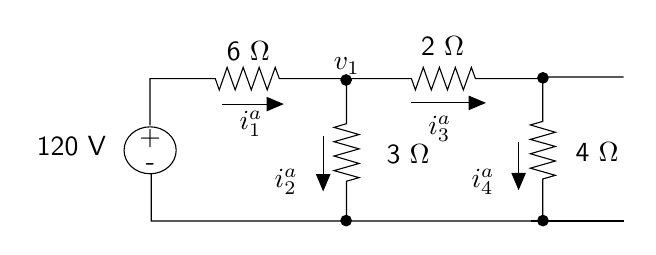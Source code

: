 \begin{tikzpicture}[y=-1cm]
\sf
\draw[black] (7.516,3.409) -- (6.489,3.409) -- (6.489,3.973) -- (6.331,4.018) -- (6.649,4.111) -- (6.331,4.202) -- (6.649,4.291) -- (6.331,4.384) -- (6.649,4.476) -- (6.331,4.567) -- (6.649,4.658) -- (6.489,4.704) -- (6.489,5.238) -- (1.516,5.238) -- (1.516,4.638);
\draw[black] (3.996,3.44) -- (3.996,4.002) -- (3.838,4.049) -- (4.156,4.14) -- (3.838,4.231) -- (4.156,4.322) -- (3.838,4.413) -- (4.156,4.507) -- (3.838,4.598) -- (4.156,4.687) -- (3.996,4.733) -- (3.996,5.267);
\draw[black] (4.016,3.429) -- (3.142,3.429) -- (3.091,3.287) -- (2.989,3.573) -- (2.887,3.287) -- (2.787,3.573) -- (2.684,3.287) -- (2.582,3.573) -- (2.48,3.287) -- (2.38,3.573) -- (2.329,3.429) -- (1.5,3.429) -- (1.5,4.022);
\draw[black] (6.507,3.429) -- (5.633,3.429) -- (5.582,3.287) -- (5.48,3.573) -- (5.378,3.287) -- (5.278,3.573) -- (5.176,3.287) -- (5.073,3.573) -- (4.971,3.287) -- (4.871,3.573) -- (4.82,3.429) -- (3.991,3.429);
\filldraw[black] (6.491,3.42) ellipse (0.067cm and 0.067cm);
\filldraw[black] (6.491,5.233) ellipse (0.067cm and 0.067cm);
\filldraw[black] (3.991,5.233) ellipse (0.067cm and 0.067cm);
\filldraw[black] (3.991,3.447) ellipse (0.067cm and 0.067cm);
\path (1.067,4.4) node[text=black,anchor=base east] {120 V};
\path (4,3.32) node[text=black,anchor=base] {$v_1$};
\path (2.784,4.076) node[text=black,anchor=base] {$i^a_1$};
\path (6,4.818) node[text=black,anchor=base east] {$i^a_4$};
\path (3.5,4.818) node[text=black,anchor=base east] {$i^a_2$};
\path (5.182,4.142) node[text=black,anchor=base] {$i^a_3$};
\path (6.782,4.487) node[text=black,anchor=base west] {4 $\Omega$};
\path (4.382,4.504) node[text=black,anchor=base west] {3 $\Omega$};
\path (5.216,3.14) node[text=black,anchor=base] {2 $\Omega$};
\path (2.749,3.2) node[text=black,anchor=base] {6 $\Omega$};
\draw[black] (7.516,5.238) -- (6.333,5.238);
\draw[arrows=-triangle 45,black] (4.816,3.738) -- (5.767,3.738);
\draw[arrows=-triangle 45,black] (6.182,4.231) -- (6.182,4.847);
\draw[arrows=-triangle 45,black] (3.7,4.158) -- (3.7,4.862);
\draw[arrows=-triangle 45,black] (2.416,3.753) -- (3.2,3.753);
\path (1.507,4.602) node[text=black,anchor=base] {-};
\path (1.502,4.276) node[text=black,anchor=base] {+};
\draw[black] (1.502,4.34) ellipse (0.331cm and 0.298cm);

\end{tikzpicture}%

%% Configure (x)emacs for this file ...
%% Local Variables:
%% mode: latex
%% End:
